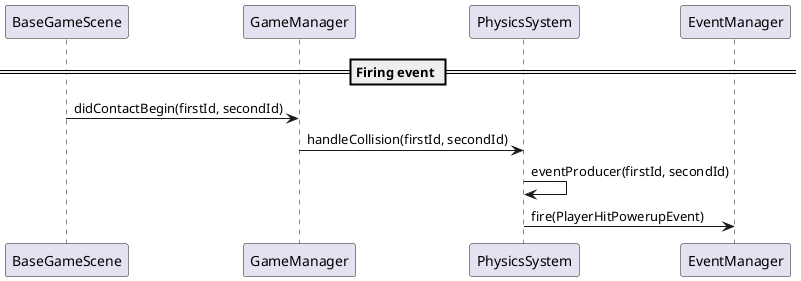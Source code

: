 @startuml
participant BaseGameScene
participant GameManager
participant PhysicsSystem
participant EventManager

== Firing event ==
BaseGameScene -> GameManager : didContactBegin(firstId, secondId)
GameManager -> PhysicsSystem : handleCollision(firstId, secondId)
PhysicsSystem -> PhysicsSystem : eventProducer(firstId, secondId)
PhysicsSystem -> EventManager : fire(PlayerHitPowerupEvent)

@enduml